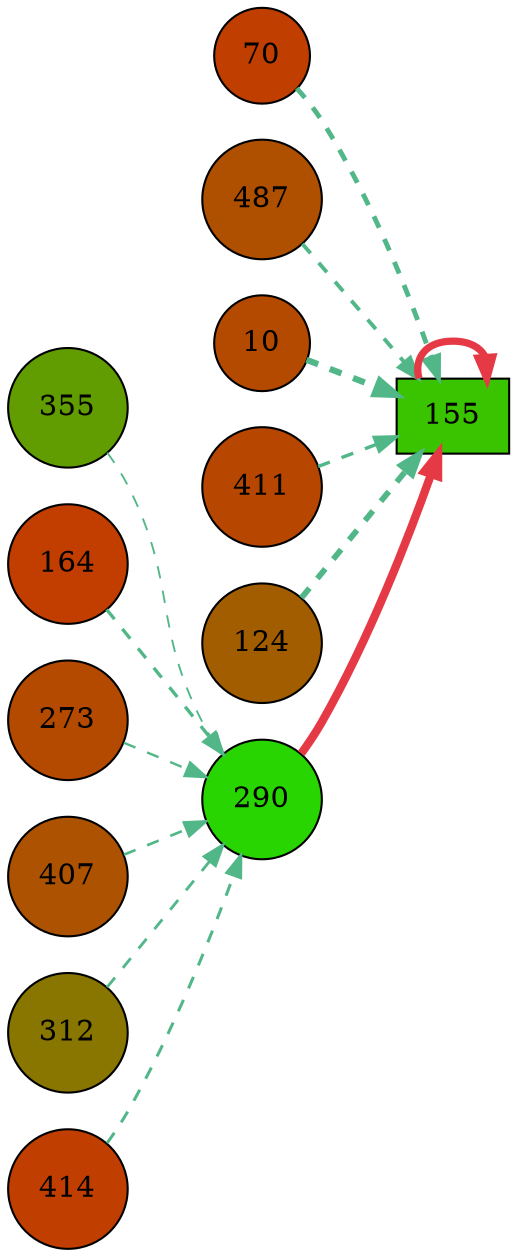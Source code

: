 digraph G{
rankdir=LR;
290 [style=filled, shape=circle, fillcolor="#29d500", label="290"];
355 [style=filled, shape=circle, fillcolor="#619d00", label="355"];
164 [style=filled, shape=circle, fillcolor="#c13d00", label="164"];
70 [style=filled, shape=circle, fillcolor="#c03e00", label="70"];
487 [style=filled, shape=circle, fillcolor="#af4f00", label="487"];
10 [style=filled, shape=circle, fillcolor="#b44a00", label="10"];
273 [style=filled, shape=circle, fillcolor="#b44a00", label="273"];
411 [style=filled, shape=circle, fillcolor="#b74700", label="411"];
407 [style=filled, shape=circle, fillcolor="#ac5200", label="407"];
312 [style=filled, shape=circle, fillcolor="#887600", label="312"];
155 [style=filled, shape=box, fillcolor="#3ac400", label="155"];
124 [style=filled, shape=circle, fillcolor="#a15d00", label="124"];
414 [style=filled, shape=circle, fillcolor="#c03e00", label="414"];
290 -> 155 [color="#e63946",penwidth=4.00];
155 -> 155 [color="#e63946",penwidth=3.48];
164 -> 290 [color="#52b788",style=dashed,penwidth=1.62];
414 -> 290 [color="#52b788",style=dashed,penwidth=1.46];
312 -> 290 [color="#52b788",style=dashed,penwidth=1.37];
407 -> 290 [color="#52b788",style=dashed,penwidth=1.29];
273 -> 290 [color="#52b788",style=dashed,penwidth=1.15];
355 -> 290 [color="#52b788",style=dashed,penwidth=0.90];
10 -> 155 [color="#52b788",style=dashed,penwidth=3.00];
124 -> 155 [color="#52b788",style=dashed,penwidth=2.79];
70 -> 155 [color="#52b788",style=dashed,penwidth=2.34];
487 -> 155 [color="#52b788",style=dashed,penwidth=1.87];
411 -> 155 [color="#52b788",style=dashed,penwidth=1.65];
}